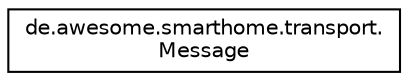 digraph "Graphical Class Hierarchy"
{
  edge [fontname="Helvetica",fontsize="10",labelfontname="Helvetica",labelfontsize="10"];
  node [fontname="Helvetica",fontsize="10",shape=record];
  rankdir="LR";
  Node0 [label="de.awesome.smarthome.transport.\lMessage",height=0.2,width=0.4,color="black", fillcolor="white", style="filled",URL="$classde_1_1awesome_1_1smarthome_1_1transport_1_1_message.html"];
}

